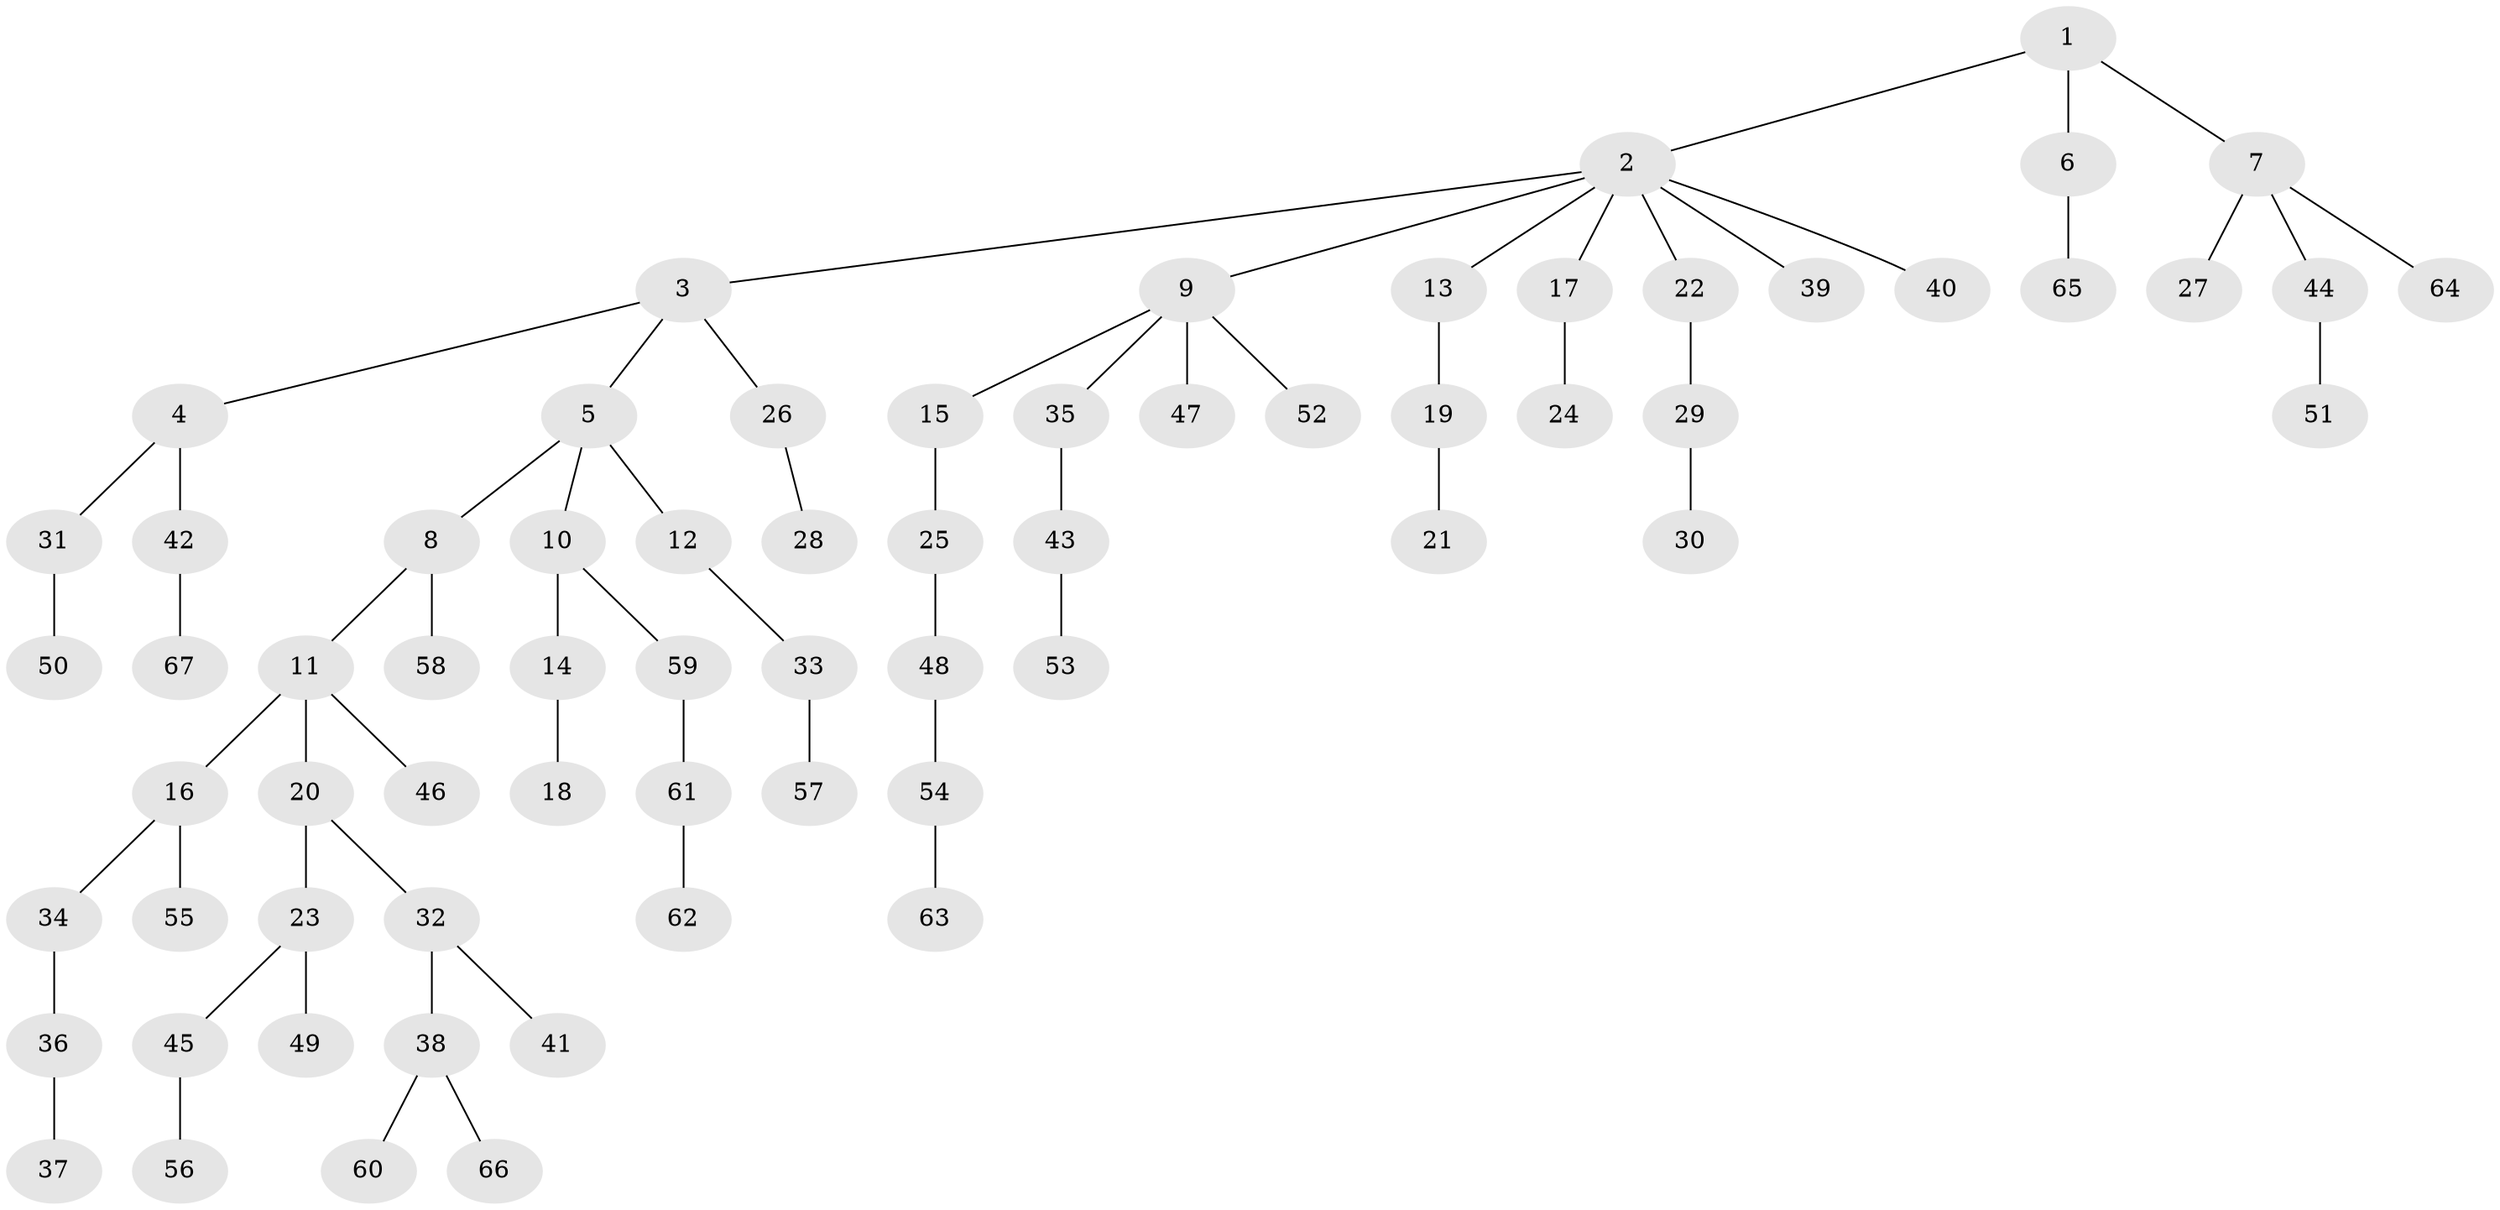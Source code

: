 // Generated by graph-tools (version 1.1) at 2025/02/03/09/25 03:02:22]
// undirected, 67 vertices, 66 edges
graph export_dot {
graph [start="1"]
  node [color=gray90,style=filled];
  1;
  2;
  3;
  4;
  5;
  6;
  7;
  8;
  9;
  10;
  11;
  12;
  13;
  14;
  15;
  16;
  17;
  18;
  19;
  20;
  21;
  22;
  23;
  24;
  25;
  26;
  27;
  28;
  29;
  30;
  31;
  32;
  33;
  34;
  35;
  36;
  37;
  38;
  39;
  40;
  41;
  42;
  43;
  44;
  45;
  46;
  47;
  48;
  49;
  50;
  51;
  52;
  53;
  54;
  55;
  56;
  57;
  58;
  59;
  60;
  61;
  62;
  63;
  64;
  65;
  66;
  67;
  1 -- 2;
  1 -- 6;
  1 -- 7;
  2 -- 3;
  2 -- 9;
  2 -- 13;
  2 -- 17;
  2 -- 22;
  2 -- 39;
  2 -- 40;
  3 -- 4;
  3 -- 5;
  3 -- 26;
  4 -- 31;
  4 -- 42;
  5 -- 8;
  5 -- 10;
  5 -- 12;
  6 -- 65;
  7 -- 27;
  7 -- 44;
  7 -- 64;
  8 -- 11;
  8 -- 58;
  9 -- 15;
  9 -- 35;
  9 -- 47;
  9 -- 52;
  10 -- 14;
  10 -- 59;
  11 -- 16;
  11 -- 20;
  11 -- 46;
  12 -- 33;
  13 -- 19;
  14 -- 18;
  15 -- 25;
  16 -- 34;
  16 -- 55;
  17 -- 24;
  19 -- 21;
  20 -- 23;
  20 -- 32;
  22 -- 29;
  23 -- 45;
  23 -- 49;
  25 -- 48;
  26 -- 28;
  29 -- 30;
  31 -- 50;
  32 -- 38;
  32 -- 41;
  33 -- 57;
  34 -- 36;
  35 -- 43;
  36 -- 37;
  38 -- 60;
  38 -- 66;
  42 -- 67;
  43 -- 53;
  44 -- 51;
  45 -- 56;
  48 -- 54;
  54 -- 63;
  59 -- 61;
  61 -- 62;
}
